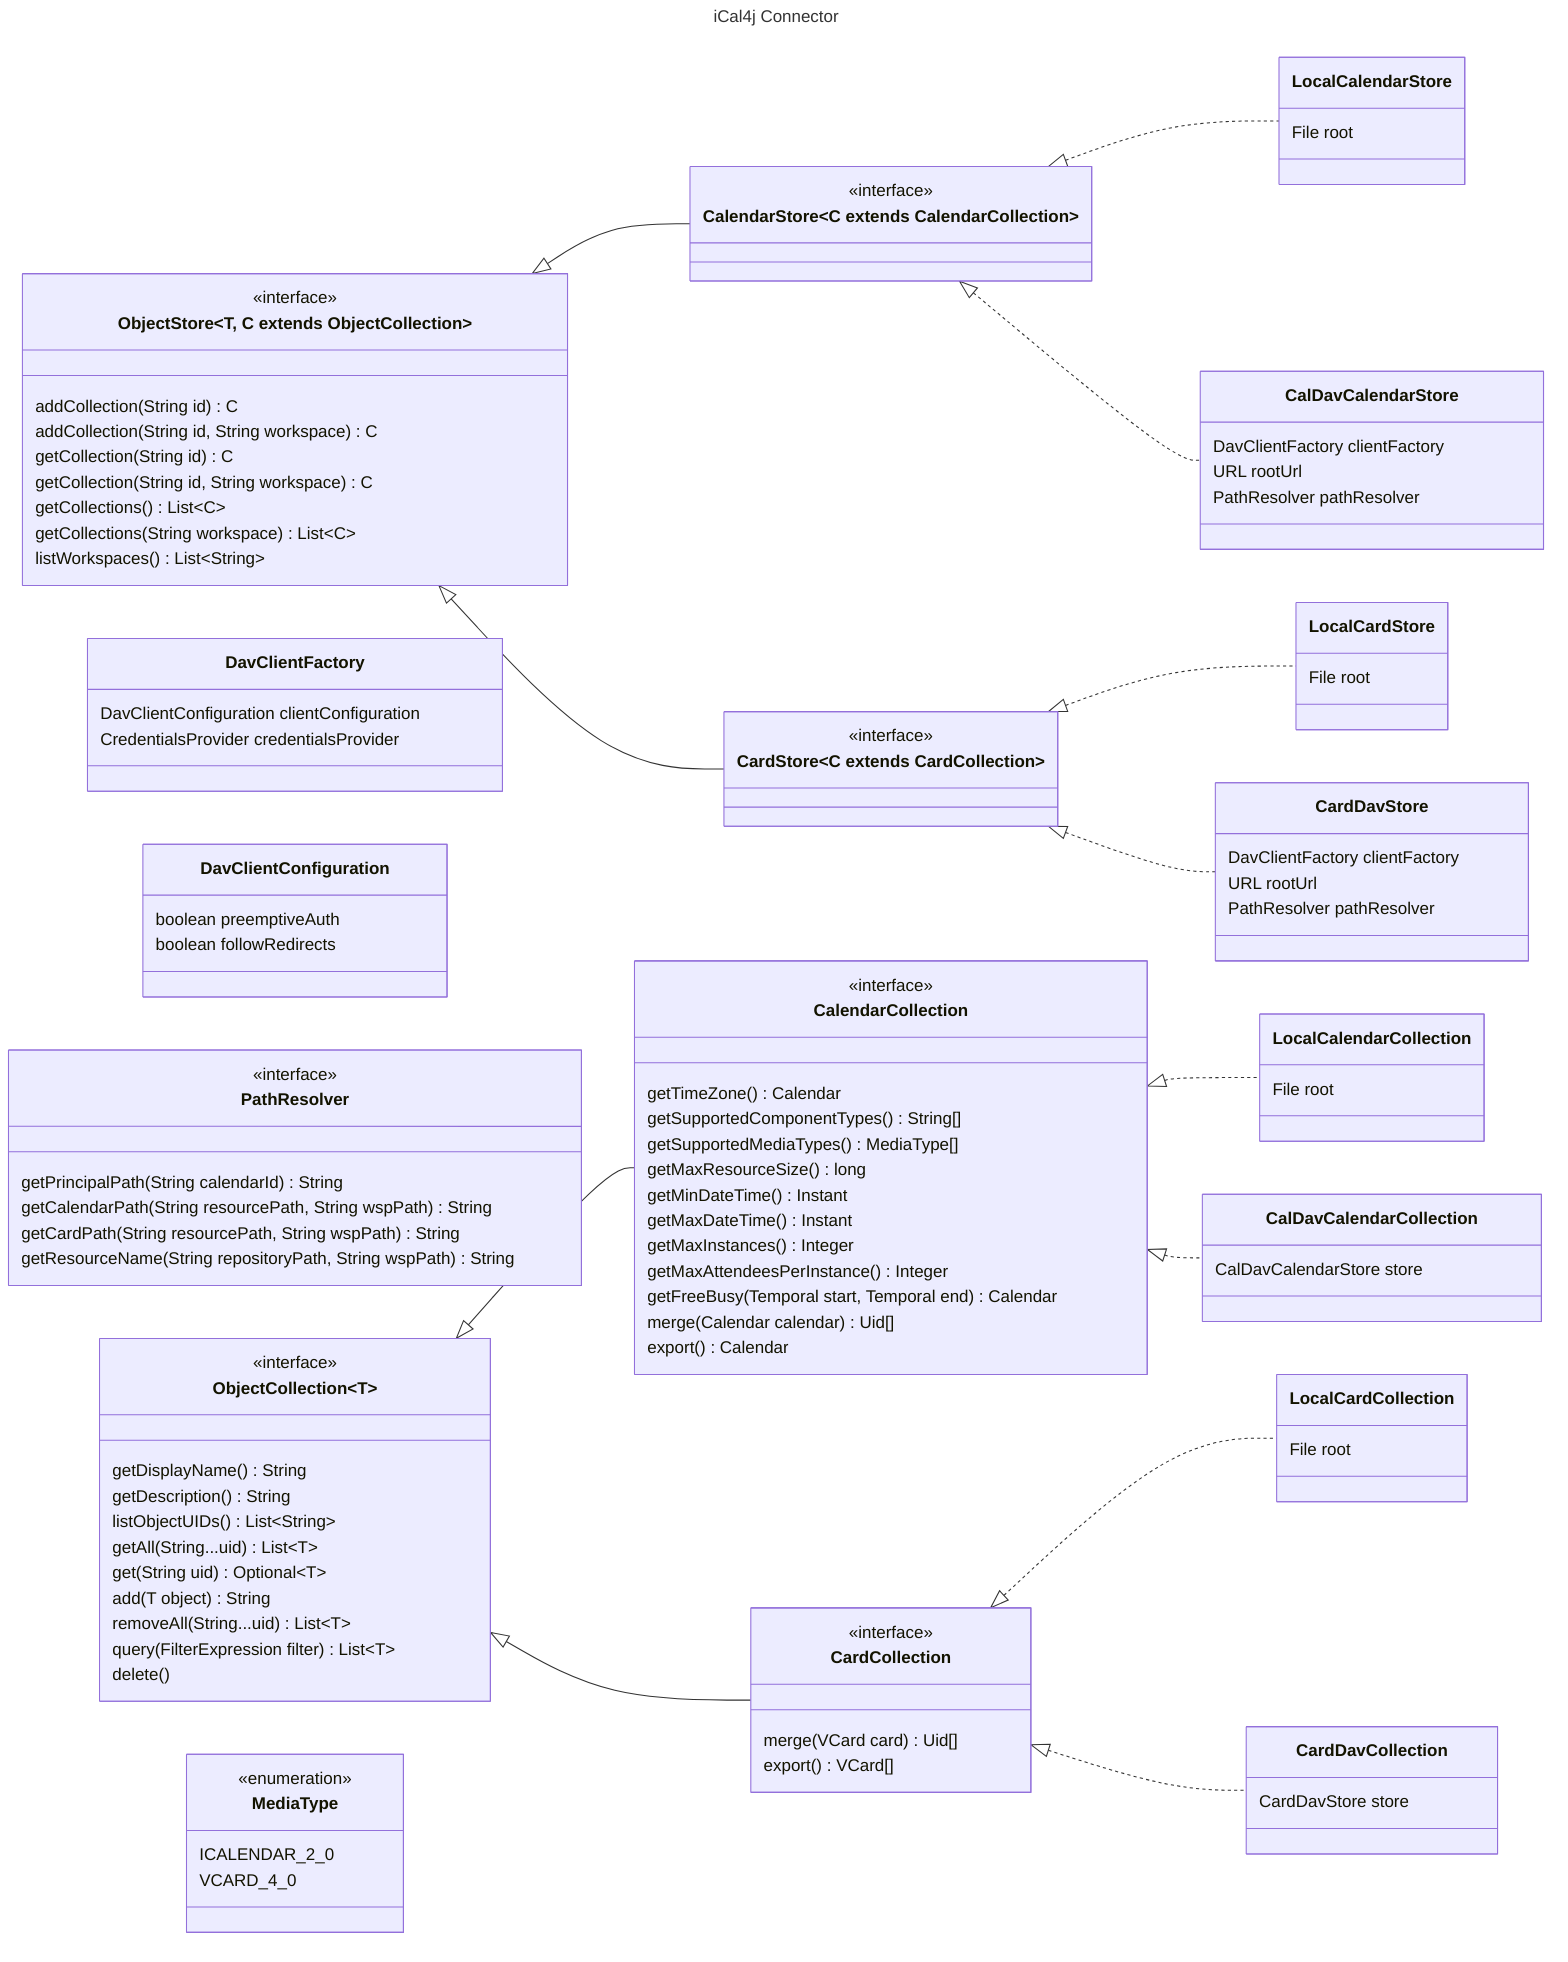 ---
title: iCal4j Connector
---
classDiagram
    direction LR

    class ObjectStore~T, C extends ObjectCollection~
    <<interface>> ObjectStore~T, C extends ObjectCollection~
    ObjectStore~T, C extends ObjectCollection~: addCollection(String id) C
    ObjectStore~T, C extends ObjectCollection~: addCollection(String id, String workspace) C
    ObjectStore~T, C extends ObjectCollection~: getCollection(String id) C
    ObjectStore~T, C extends ObjectCollection~: getCollection(String id, String workspace) C
    ObjectStore~T, C extends ObjectCollection~: getCollections() List~C~
    ObjectStore~T, C extends ObjectCollection~: getCollections(String workspace) List~C~
    ObjectStore~T, C extends ObjectCollection~: listWorkspaces() List~String~

    class CalendarStore~C extends CalendarCollection~
    <<interface>> CalendarStore~C extends CalendarCollection~

    class CardStore~C extends CardCollection~
    <<interface>> CardStore~C extends CardCollection~

%%    class AbstractObjectStore~T, C extends ObjectCollection~
%%    <<abstract>> AbstractObjectStore~T, C extends ObjectCollection~

    class LocalCalendarStore
    LocalCalendarStore: File root

    class LocalCardStore
    LocalCardStore: File root

    class CalDavCalendarStore
    CalDavCalendarStore: DavClientFactory clientFactory
    CalDavCalendarStore: URL rootUrl
    CalDavCalendarStore: PathResolver pathResolver

    class CardDavStore
    CardDavStore: DavClientFactory clientFactory
    CardDavStore: URL rootUrl
    CardDavStore: PathResolver pathResolver

    class DavClientFactory
    DavClientFactory: DavClientConfiguration clientConfiguration
    DavClientFactory: CredentialsProvider credentialsProvider

    class DavClientConfiguration
    DavClientConfiguration: boolean preemptiveAuth
    DavClientConfiguration: boolean followRedirects

    class PathResolver
    <<interface>> PathResolver
    PathResolver: getPrincipalPath(String calendarId) String
    PathResolver: getCalendarPath(String resourcePath, String wspPath) String
    PathResolver: getCardPath(String resourcePath, String wspPath) String
    PathResolver: getResourceName(String repositoryPath, String wspPath) String

    class ObjectCollection~T~
    <<interface>> ObjectCollection~T~
    ObjectCollection~T~: getDisplayName() String
    ObjectCollection~T~: getDescription() String
    ObjectCollection~T~: listObjectUIDs() List~String~
    ObjectCollection~T~: getAll(String...uid) List~T~
    ObjectCollection~T~: get(String uid) Optional~T~
    ObjectCollection~T~: add(T object) String
    ObjectCollection~T~: removeAll(String...uid) List~T~
    ObjectCollection~T~: query(FilterExpression filter) List~T~
    ObjectCollection~T~: delete()

    class MediaType
    <<enumeration>> MediaType
    MediaType: ICALENDAR_2_0
    MediaType: VCARD_4_0

    class CalendarCollection
    <<interface>> CalendarCollection
    CalendarCollection: getTimeZone() Calendar
    CalendarCollection: getSupportedComponentTypes() String[]
    CalendarCollection: getSupportedMediaTypes() MediaType[]
    CalendarCollection: getMaxResourceSize() long
    CalendarCollection: getMinDateTime() Instant
    CalendarCollection: getMaxDateTime() Instant
    CalendarCollection: getMaxInstances() Integer
    CalendarCollection: getMaxAttendeesPerInstance() Integer
    CalendarCollection: getFreeBusy(Temporal start, Temporal end) Calendar
    CalendarCollection: merge(Calendar calendar) Uid[]
    CalendarCollection: export() Calendar

    class CardCollection
    <<interface>> CardCollection
    CardCollection: merge(VCard card) Uid[]
    CardCollection: export() VCard[]

    class LocalCalendarCollection
    LocalCalendarCollection: File root

    class LocalCardCollection
    LocalCardCollection: File root

    class CalDavCalendarCollection
    CalDavCalendarCollection: CalDavCalendarStore store

    class CardDavCollection
    CardDavCollection: CardDavStore store

%%    class AbstractObjectCollection~T~
%%    <<abstract>> AbstractObjectCollection~T~

%%    ObjectStore~T, C extends ObjectCollection~ <|-- AbstractObjectStore~T, C extends ObjectCollection~
    ObjectStore~T, C extends ObjectCollection~ <|-- CalendarStore~C extends CalendarCollection~
    ObjectStore~T, C extends ObjectCollection~ <|-- CardStore~C extends CardCollection~

    CalendarStore~C extends CalendarCollection~ <|.. LocalCalendarStore
    CalendarStore~C extends CalendarCollection~ <|.. CalDavCalendarStore

    CardStore~C extends CardCollection~ <|.. LocalCardStore
    CardStore~C extends CardCollection~ <|.. CardDavStore

%%    AbstractObjectStore~T, C extends ObjectCollection~ <|-- LocalCalendarStore
%%    AbstractObjectStore~T, C extends ObjectCollection~ <|-- LocalCardStore

%%    ObjectCollection~T~ <|-- AbstractObjectCollection~T~
    ObjectCollection~T~ <|-- CalendarCollection
    ObjectCollection~T~ <|-- CardCollection

    CalendarCollection <|.. LocalCalendarCollection
    CalendarCollection <|.. CalDavCalendarCollection

    CardCollection <|.. LocalCardCollection
    CardCollection <|.. CardDavCollection